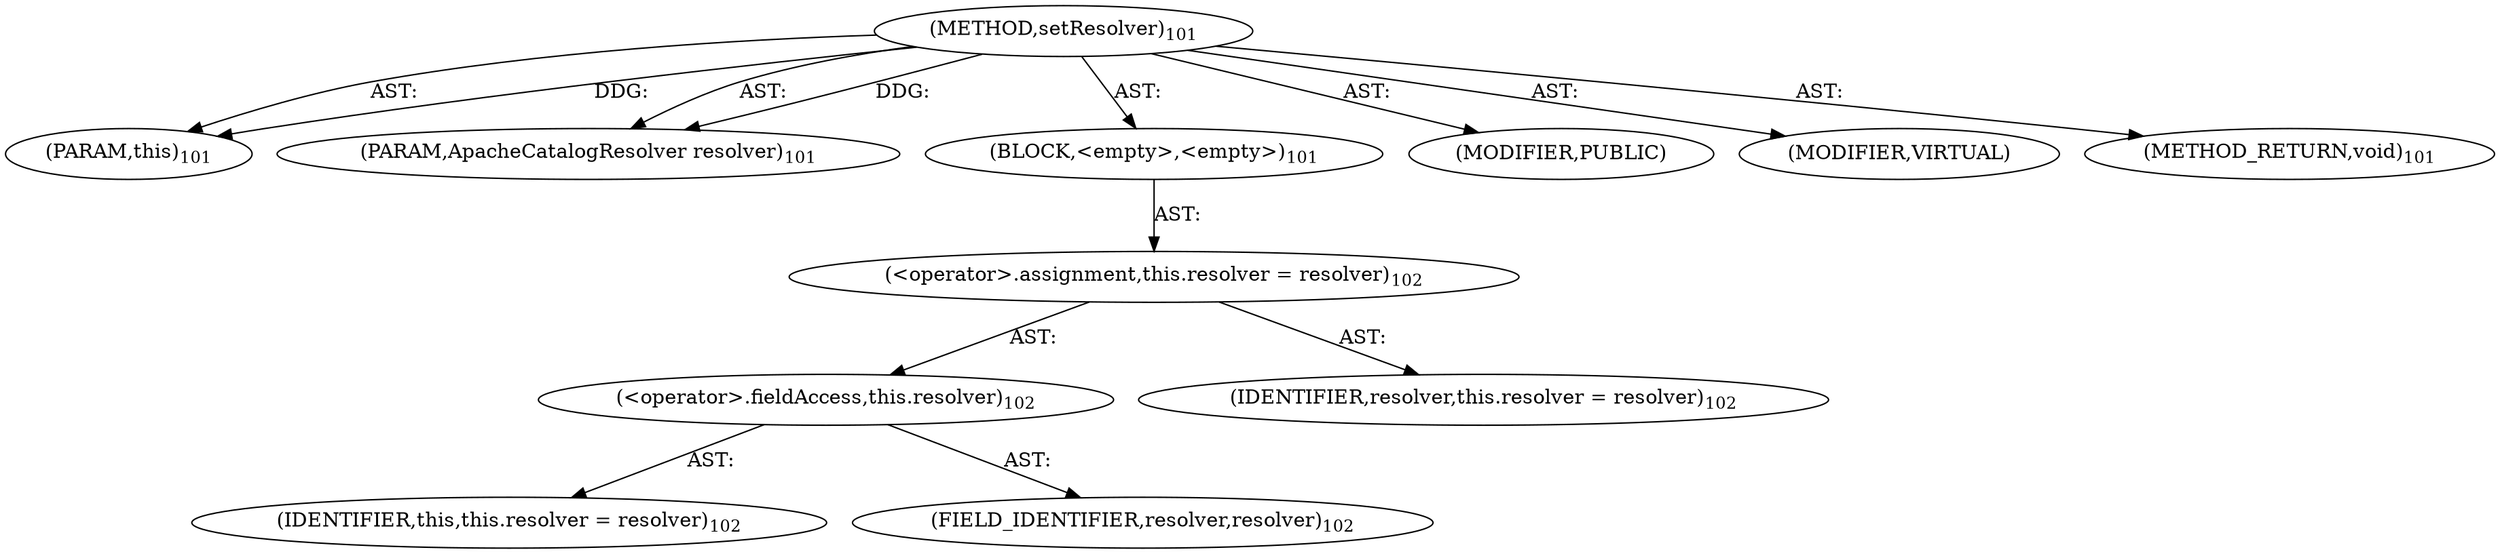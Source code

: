digraph "setResolver" {  
"111669149697" [label = <(METHOD,setResolver)<SUB>101</SUB>> ]
"115964116992" [label = <(PARAM,this)<SUB>101</SUB>> ]
"115964116995" [label = <(PARAM,ApacheCatalogResolver resolver)<SUB>101</SUB>> ]
"25769803777" [label = <(BLOCK,&lt;empty&gt;,&lt;empty&gt;)<SUB>101</SUB>> ]
"30064771077" [label = <(&lt;operator&gt;.assignment,this.resolver = resolver)<SUB>102</SUB>> ]
"30064771078" [label = <(&lt;operator&gt;.fieldAccess,this.resolver)<SUB>102</SUB>> ]
"68719476736" [label = <(IDENTIFIER,this,this.resolver = resolver)<SUB>102</SUB>> ]
"55834574849" [label = <(FIELD_IDENTIFIER,resolver,resolver)<SUB>102</SUB>> ]
"68719476745" [label = <(IDENTIFIER,resolver,this.resolver = resolver)<SUB>102</SUB>> ]
"133143986179" [label = <(MODIFIER,PUBLIC)> ]
"133143986180" [label = <(MODIFIER,VIRTUAL)> ]
"128849018881" [label = <(METHOD_RETURN,void)<SUB>101</SUB>> ]
  "111669149697" -> "115964116992"  [ label = "AST: "] 
  "111669149697" -> "115964116995"  [ label = "AST: "] 
  "111669149697" -> "25769803777"  [ label = "AST: "] 
  "111669149697" -> "133143986179"  [ label = "AST: "] 
  "111669149697" -> "133143986180"  [ label = "AST: "] 
  "111669149697" -> "128849018881"  [ label = "AST: "] 
  "25769803777" -> "30064771077"  [ label = "AST: "] 
  "30064771077" -> "30064771078"  [ label = "AST: "] 
  "30064771077" -> "68719476745"  [ label = "AST: "] 
  "30064771078" -> "68719476736"  [ label = "AST: "] 
  "30064771078" -> "55834574849"  [ label = "AST: "] 
  "111669149697" -> "115964116992"  [ label = "DDG: "] 
  "111669149697" -> "115964116995"  [ label = "DDG: "] 
}
